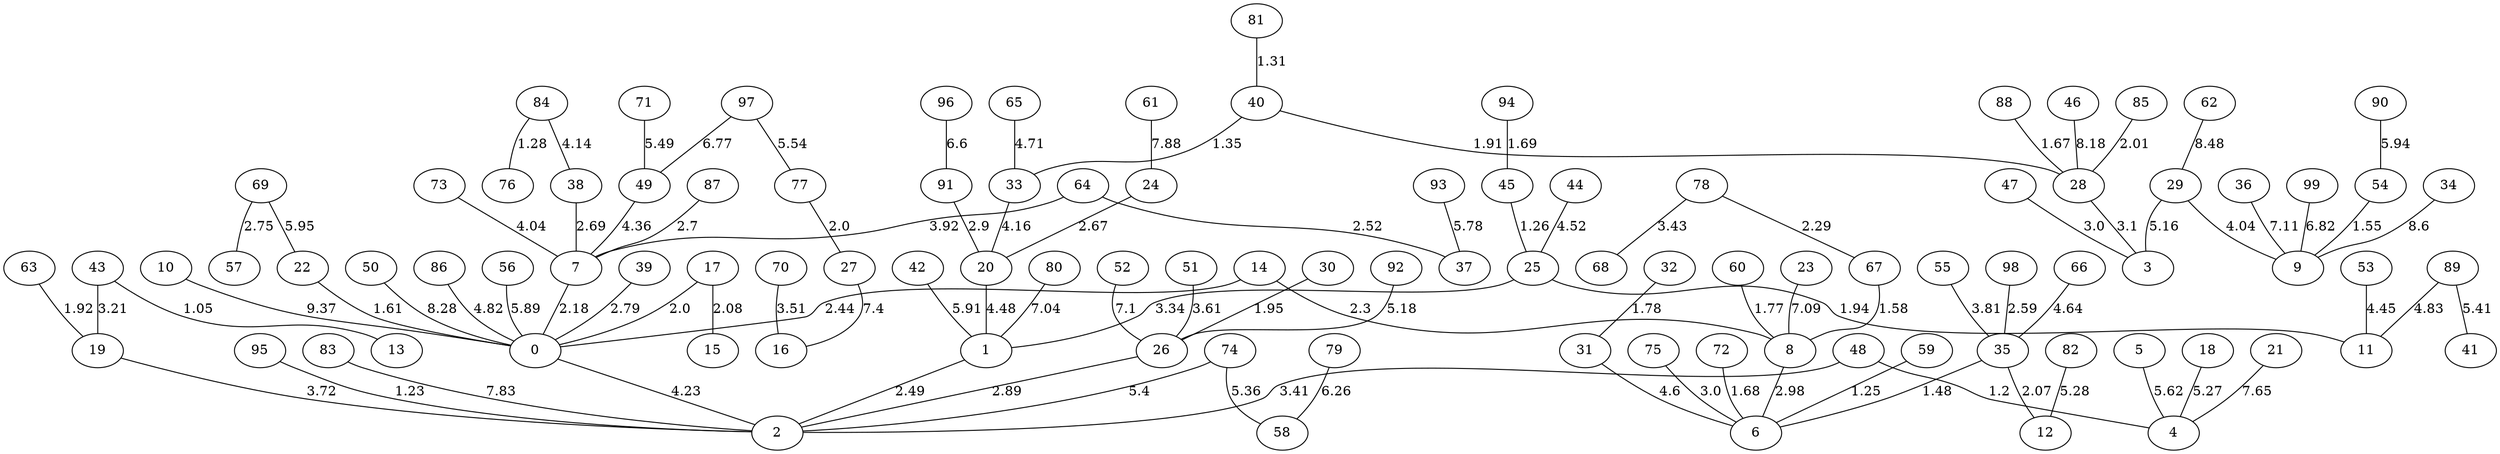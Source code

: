 graph G{
"45";
"4";
"91";
"79";
"26";
"95";
"7";
"98";
"64";
"31";
"20";
"75";
"38";
"6";
"77";
"63";
"87";
"25";
"15";
"13";
"80";
"28";
"97";
"36";
"24";
"76";
"65";
"5";
"68";
"16";
"83";
"81";
"8";
"52";
"86";
"14";
"59";
"18";
"23";
"1";
"35";
"88";
"19";
"33";
"47";
"82";
"21";
"99";
"51";
"30";
"32";
"74";
"93";
"17";
"39";
"56";
"54";
"78";
"40";
"37";
"53";
"22";
"11";
"58";
"0";
"60";
"57";
"94";
"44";
"49";
"10";
"48";
"34";
"46";
"70";
"2";
"67";
"89";
"66";
"27";
"3";
"85";
"92";
"96";
"90";
"9";
"29";
"62";
"55";
"72";
"42";
"12";
"84";
"61";
"71";
"43";
"69";
"50";
"41";
"73";
"43"--"13"[label="1.05"];
"48"--"4"[label="1.2"];
"95"--"2"[label="1.23"];
"59"--"6"[label="1.25"];
"45"--"25"[label="1.26"];
"84"--"76"[label="1.28"];
"81"--"40"[label="1.31"];
"40"--"33"[label="1.35"];
"35"--"6"[label="1.48"];
"54"--"9"[label="1.55"];
"67"--"8"[label="1.58"];
"22"--"0"[label="1.61"];
"88"--"28"[label="1.67"];
"72"--"6"[label="1.68"];
"94"--"45"[label="1.69"];
"60"--"8"[label="1.77"];
"32"--"31"[label="1.78"];
"40"--"28"[label="1.91"];
"63"--"19"[label="1.92"];
"25"--"11"[label="1.94"];
"30"--"26"[label="1.95"];
"77"--"27"[label="2.0"];
"17"--"0"[label="2.0"];
"85"--"28"[label="2.01"];
"35"--"12"[label="2.07"];
"17"--"15"[label="2.08"];
"7"--"0"[label="2.18"];
"78"--"67"[label="2.29"];
"14"--"8"[label="2.3"];
"14"--"0"[label="2.44"];
"1"--"2"[label="2.49"];
"64"--"37"[label="2.52"];
"98"--"35"[label="2.59"];
"24"--"20"[label="2.67"];
"38"--"7"[label="2.69"];
"87"--"7"[label="2.7"];
"69"--"57"[label="2.75"];
"39"--"0"[label="2.79"];
"26"--"2"[label="2.89"];
"91"--"20"[label="2.9"];
"8"--"6"[label="2.98"];
"47"--"3"[label="3.0"];
"75"--"6"[label="3.0"];
"28"--"3"[label="3.1"];
"43"--"19"[label="3.21"];
"25"--"1"[label="3.34"];
"48"--"2"[label="3.41"];
"78"--"68"[label="3.43"];
"70"--"16"[label="3.51"];
"51"--"26"[label="3.61"];
"19"--"2"[label="3.72"];
"55"--"35"[label="3.81"];
"64"--"7"[label="3.92"];
"73"--"7"[label="4.04"];
"29"--"9"[label="4.04"];
"84"--"38"[label="4.14"];
"33"--"20"[label="4.16"];
"0"--"2"[label="4.23"];
"49"--"7"[label="4.36"];
"53"--"11"[label="4.45"];
"20"--"1"[label="4.48"];
"44"--"25"[label="4.52"];
"31"--"6"[label="4.6"];
"66"--"35"[label="4.64"];
"65"--"33"[label="4.71"];
"86"--"0"[label="4.82"];
"89"--"11"[label="4.83"];
"29"--"3"[label="5.16"];
"92"--"26"[label="5.18"];
"18"--"4"[label="5.27"];
"82"--"12"[label="5.28"];
"74"--"58"[label="5.36"];
"74"--"2"[label="5.4"];
"89"--"41"[label="5.41"];
"71"--"49"[label="5.49"];
"97"--"77"[label="5.54"];
"5"--"4"[label="5.62"];
"93"--"37"[label="5.78"];
"56"--"0"[label="5.89"];
"42"--"1"[label="5.91"];
"90"--"54"[label="5.94"];
"69"--"22"[label="5.95"];
"79"--"58"[label="6.26"];
"96"--"91"[label="6.6"];
"97"--"49"[label="6.77"];
"99"--"9"[label="6.82"];
"80"--"1"[label="7.04"];
"23"--"8"[label="7.09"];
"52"--"26"[label="7.1"];
"36"--"9"[label="7.11"];
"27"--"16"[label="7.4"];
"21"--"4"[label="7.65"];
"83"--"2"[label="7.83"];
"61"--"24"[label="7.88"];
"46"--"28"[label="8.18"];
"50"--"0"[label="8.28"];
"62"--"29"[label="8.48"];
"34"--"9"[label="8.6"];
"10"--"0"[label="9.37"];
}
